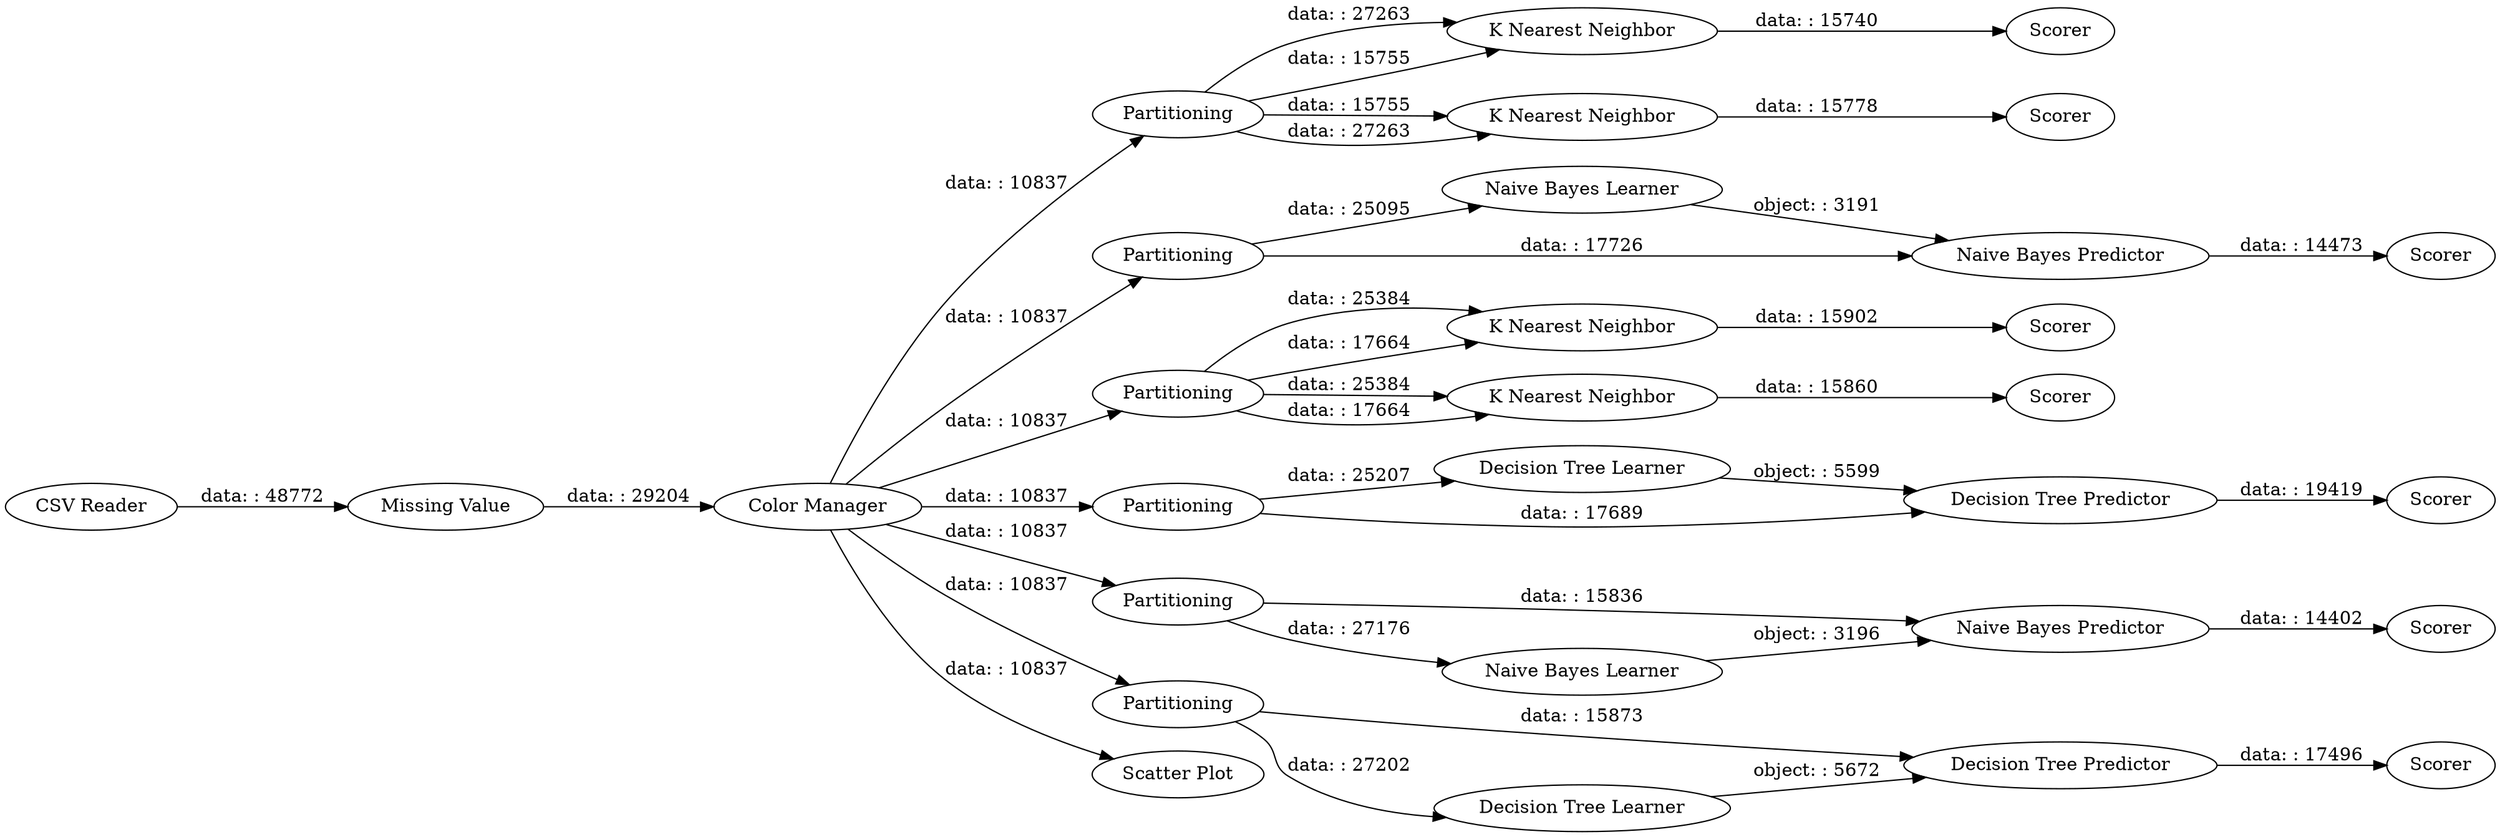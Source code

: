 digraph {
	"1166312842397720571_17" [label=Partitioning]
	"1166312842397720571_18" [label="K Nearest Neighbor"]
	"1166312842397720571_32" [label="Naive Bayes Predictor"]
	"1166312842397720571_26" [label=Partitioning]
	"1166312842397720571_22" [label=Scorer]
	"1166312842397720571_3" [label="Missing Value"]
	"1166312842397720571_16" [label=Partitioning]
	"1166312842397720571_33" [label=Scorer]
	"1166312842397720571_11" [label="Decision Tree Learner"]
	"1166312842397720571_1" [label="CSV Reader"]
	"1166312842397720571_10" [label=Scorer]
	"1166312842397720571_21" [label="K Nearest Neighbor"]
	"1166312842397720571_30" [label=Scorer]
	"1166312842397720571_28" [label="Naive Bayes Learner"]
	"1166312842397720571_20" [label="K Nearest Neighbor"]
	"1166312842397720571_24" [label=Scorer]
	"1166312842397720571_29" [label="Naive Bayes Predictor"]
	"1166312842397720571_12" [label="Decision Tree Predictor"]
	"1166312842397720571_4" [label=Partitioning]
	"1166312842397720571_23" [label=Scorer]
	"1166312842397720571_25" [label=Scorer]
	"1166312842397720571_14" [label="Decision Tree Predictor"]
	"1166312842397720571_27" [label=Partitioning]
	"1166312842397720571_15" [label=Scorer]
	"1166312842397720571_13" [label="Decision Tree Learner"]
	"1166312842397720571_19" [label="K Nearest Neighbor"]
	"1166312842397720571_5" [label=Partitioning]
	"1166312842397720571_6" [label="Color Manager"]
	"1166312842397720571_31" [label="Naive Bayes Learner"]
	"1166312842397720571_9" [label="Scatter Plot"]
	"1166312842397720571_27" -> "1166312842397720571_31" [label="data: : 27176"]
	"1166312842397720571_17" -> "1166312842397720571_21" [label="data: : 27263"]
	"1166312842397720571_6" -> "1166312842397720571_27" [label="data: : 10837"]
	"1166312842397720571_5" -> "1166312842397720571_14" [label="data: : 15873"]
	"1166312842397720571_6" -> "1166312842397720571_16" [label="data: : 10837"]
	"1166312842397720571_12" -> "1166312842397720571_10" [label="data: : 19419"]
	"1166312842397720571_19" -> "1166312842397720571_23" [label="data: : 15860"]
	"1166312842397720571_32" -> "1166312842397720571_33" [label="data: : 14402"]
	"1166312842397720571_16" -> "1166312842397720571_18" [label="data: : 25384"]
	"1166312842397720571_6" -> "1166312842397720571_17" [label="data: : 10837"]
	"1166312842397720571_11" -> "1166312842397720571_12" [label="object: : 5599"]
	"1166312842397720571_17" -> "1166312842397720571_20" [label="data: : 15755"]
	"1166312842397720571_16" -> "1166312842397720571_18" [label="data: : 17664"]
	"1166312842397720571_27" -> "1166312842397720571_32" [label="data: : 15836"]
	"1166312842397720571_28" -> "1166312842397720571_29" [label="object: : 3191"]
	"1166312842397720571_14" -> "1166312842397720571_15" [label="data: : 17496"]
	"1166312842397720571_20" -> "1166312842397720571_24" [label="data: : 15778"]
	"1166312842397720571_6" -> "1166312842397720571_9" [label="data: : 10837"]
	"1166312842397720571_18" -> "1166312842397720571_22" [label="data: : 15902"]
	"1166312842397720571_3" -> "1166312842397720571_6" [label="data: : 29204"]
	"1166312842397720571_6" -> "1166312842397720571_26" [label="data: : 10837"]
	"1166312842397720571_21" -> "1166312842397720571_25" [label="data: : 15740"]
	"1166312842397720571_1" -> "1166312842397720571_3" [label="data: : 48772"]
	"1166312842397720571_6" -> "1166312842397720571_5" [label="data: : 10837"]
	"1166312842397720571_17" -> "1166312842397720571_21" [label="data: : 15755"]
	"1166312842397720571_4" -> "1166312842397720571_11" [label="data: : 25207"]
	"1166312842397720571_31" -> "1166312842397720571_32" [label="object: : 3196"]
	"1166312842397720571_4" -> "1166312842397720571_12" [label="data: : 17689"]
	"1166312842397720571_13" -> "1166312842397720571_14" [label="object: : 5672"]
	"1166312842397720571_6" -> "1166312842397720571_4" [label="data: : 10837"]
	"1166312842397720571_17" -> "1166312842397720571_20" [label="data: : 27263"]
	"1166312842397720571_26" -> "1166312842397720571_29" [label="data: : 17726"]
	"1166312842397720571_16" -> "1166312842397720571_19" [label="data: : 25384"]
	"1166312842397720571_29" -> "1166312842397720571_30" [label="data: : 14473"]
	"1166312842397720571_5" -> "1166312842397720571_13" [label="data: : 27202"]
	"1166312842397720571_16" -> "1166312842397720571_19" [label="data: : 17664"]
	"1166312842397720571_26" -> "1166312842397720571_28" [label="data: : 25095"]
	rankdir=LR
}
